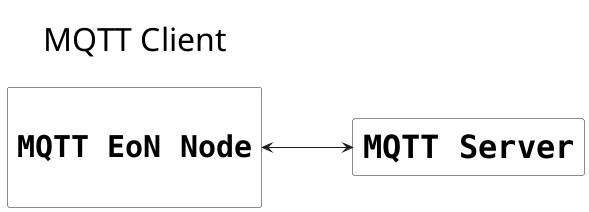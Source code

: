 @startuml
hide stereotype
skinparam linetype polyline
skinparam nodesep 90
skinparam ranksep 10
skinparam defaultTextAlignment center
skinparam monochrome true

skinparam rectangle {
	BackgroundColor #white
	FontSize 28
}

skinparam rectangle<<textBlock>> {
	BackgroundColor #white
	BorderThickness 0
	BorderColor transparent
	FontSize 32
	Shadowing false
}

rectangle MQTTServer [
		==""MQTT Server""
	]
together {

	rectangle Node1 [
	"" ""
	===""MQTT EoN Node""
	"" ""
	]
	rectangle "MQTT Client" <<textBlock>> as MQTTClient
}



[MQTTServer] <-right-----> [Node1]
[Node1] -[hidden]up- [MQTTClient]

@enduml